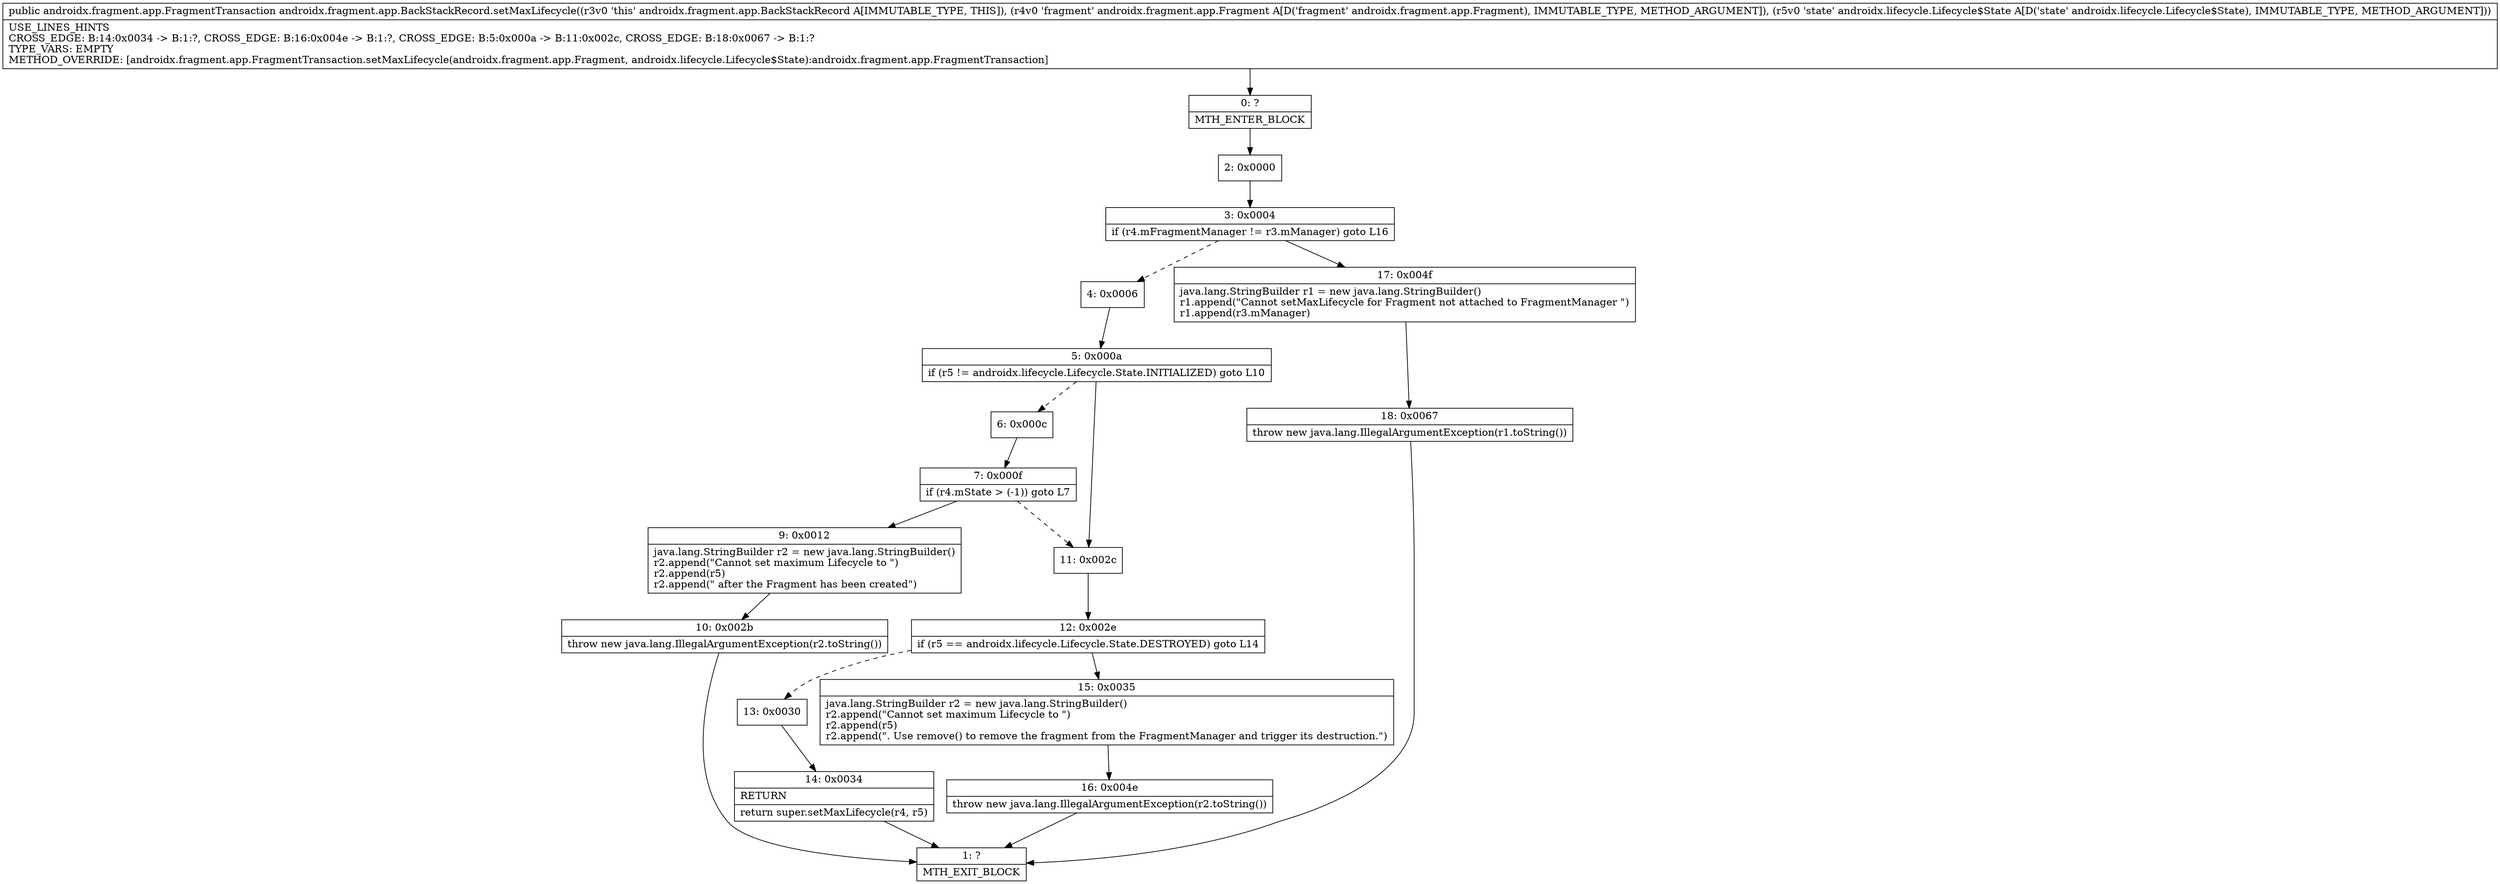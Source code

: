 digraph "CFG forandroidx.fragment.app.BackStackRecord.setMaxLifecycle(Landroidx\/fragment\/app\/Fragment;Landroidx\/lifecycle\/Lifecycle$State;)Landroidx\/fragment\/app\/FragmentTransaction;" {
Node_0 [shape=record,label="{0\:\ ?|MTH_ENTER_BLOCK\l}"];
Node_2 [shape=record,label="{2\:\ 0x0000}"];
Node_3 [shape=record,label="{3\:\ 0x0004|if (r4.mFragmentManager != r3.mManager) goto L16\l}"];
Node_4 [shape=record,label="{4\:\ 0x0006}"];
Node_5 [shape=record,label="{5\:\ 0x000a|if (r5 != androidx.lifecycle.Lifecycle.State.INITIALIZED) goto L10\l}"];
Node_6 [shape=record,label="{6\:\ 0x000c}"];
Node_7 [shape=record,label="{7\:\ 0x000f|if (r4.mState \> (\-1)) goto L7\l}"];
Node_9 [shape=record,label="{9\:\ 0x0012|java.lang.StringBuilder r2 = new java.lang.StringBuilder()\lr2.append(\"Cannot set maximum Lifecycle to \")\lr2.append(r5)\lr2.append(\" after the Fragment has been created\")\l}"];
Node_10 [shape=record,label="{10\:\ 0x002b|throw new java.lang.IllegalArgumentException(r2.toString())\l}"];
Node_1 [shape=record,label="{1\:\ ?|MTH_EXIT_BLOCK\l}"];
Node_11 [shape=record,label="{11\:\ 0x002c}"];
Node_12 [shape=record,label="{12\:\ 0x002e|if (r5 == androidx.lifecycle.Lifecycle.State.DESTROYED) goto L14\l}"];
Node_13 [shape=record,label="{13\:\ 0x0030}"];
Node_14 [shape=record,label="{14\:\ 0x0034|RETURN\l|return super.setMaxLifecycle(r4, r5)\l}"];
Node_15 [shape=record,label="{15\:\ 0x0035|java.lang.StringBuilder r2 = new java.lang.StringBuilder()\lr2.append(\"Cannot set maximum Lifecycle to \")\lr2.append(r5)\lr2.append(\". Use remove() to remove the fragment from the FragmentManager and trigger its destruction.\")\l}"];
Node_16 [shape=record,label="{16\:\ 0x004e|throw new java.lang.IllegalArgumentException(r2.toString())\l}"];
Node_17 [shape=record,label="{17\:\ 0x004f|java.lang.StringBuilder r1 = new java.lang.StringBuilder()\lr1.append(\"Cannot setMaxLifecycle for Fragment not attached to FragmentManager \")\lr1.append(r3.mManager)\l}"];
Node_18 [shape=record,label="{18\:\ 0x0067|throw new java.lang.IllegalArgumentException(r1.toString())\l}"];
MethodNode[shape=record,label="{public androidx.fragment.app.FragmentTransaction androidx.fragment.app.BackStackRecord.setMaxLifecycle((r3v0 'this' androidx.fragment.app.BackStackRecord A[IMMUTABLE_TYPE, THIS]), (r4v0 'fragment' androidx.fragment.app.Fragment A[D('fragment' androidx.fragment.app.Fragment), IMMUTABLE_TYPE, METHOD_ARGUMENT]), (r5v0 'state' androidx.lifecycle.Lifecycle$State A[D('state' androidx.lifecycle.Lifecycle$State), IMMUTABLE_TYPE, METHOD_ARGUMENT]))  | USE_LINES_HINTS\lCROSS_EDGE: B:14:0x0034 \-\> B:1:?, CROSS_EDGE: B:16:0x004e \-\> B:1:?, CROSS_EDGE: B:5:0x000a \-\> B:11:0x002c, CROSS_EDGE: B:18:0x0067 \-\> B:1:?\lTYPE_VARS: EMPTY\lMETHOD_OVERRIDE: [androidx.fragment.app.FragmentTransaction.setMaxLifecycle(androidx.fragment.app.Fragment, androidx.lifecycle.Lifecycle$State):androidx.fragment.app.FragmentTransaction]\l}"];
MethodNode -> Node_0;Node_0 -> Node_2;
Node_2 -> Node_3;
Node_3 -> Node_4[style=dashed];
Node_3 -> Node_17;
Node_4 -> Node_5;
Node_5 -> Node_6[style=dashed];
Node_5 -> Node_11;
Node_6 -> Node_7;
Node_7 -> Node_9;
Node_7 -> Node_11[style=dashed];
Node_9 -> Node_10;
Node_10 -> Node_1;
Node_11 -> Node_12;
Node_12 -> Node_13[style=dashed];
Node_12 -> Node_15;
Node_13 -> Node_14;
Node_14 -> Node_1;
Node_15 -> Node_16;
Node_16 -> Node_1;
Node_17 -> Node_18;
Node_18 -> Node_1;
}

